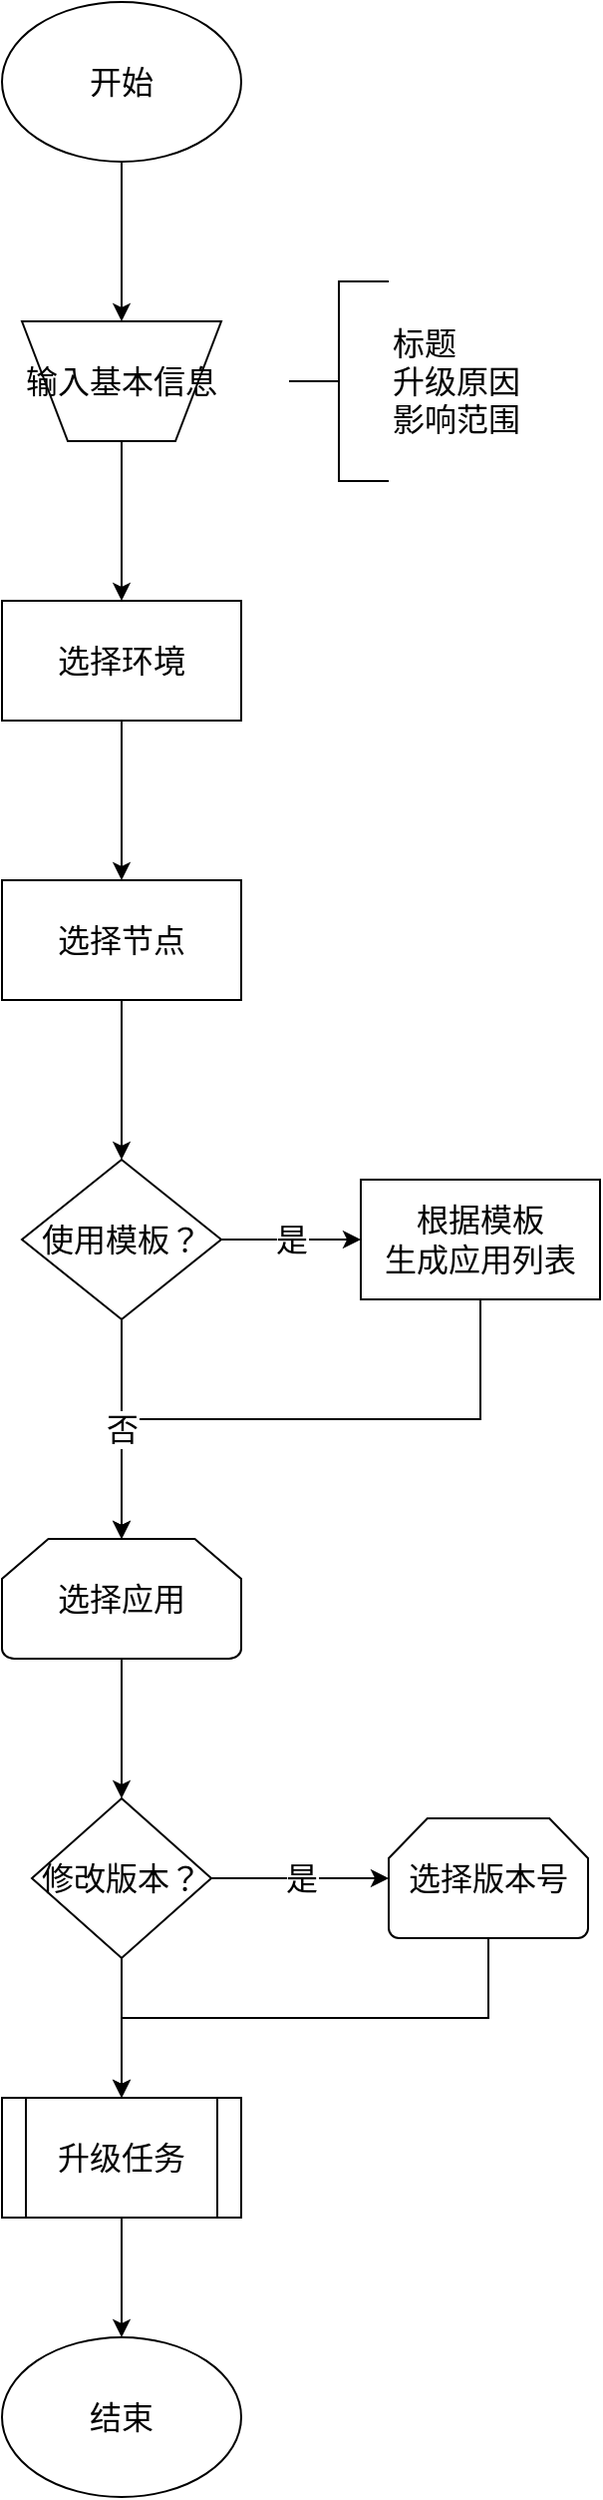 <mxfile version="21.1.8" type="device" pages="2">
  <diagram name="升级工单" id="RPq8gSIenuo_vXk5y5L8">
    <mxGraphModel dx="1434" dy="708" grid="1" gridSize="10" guides="1" tooltips="1" connect="1" arrows="1" fold="1" page="1" pageScale="1" pageWidth="827" pageHeight="1169" math="0" shadow="0">
      <root>
        <mxCell id="0" />
        <mxCell id="1" parent="0" />
        <mxCell id="Y7ef9qzmc2SHpKbBG-G2-1" style="edgeStyle=none;rounded=0;orthogonalLoop=1;jettySize=auto;html=1;strokeWidth=1;fontSize=16;" edge="1" parent="1" source="Y7ef9qzmc2SHpKbBG-G2-2" target="Y7ef9qzmc2SHpKbBG-G2-4">
          <mxGeometry relative="1" as="geometry" />
        </mxCell>
        <mxCell id="Y7ef9qzmc2SHpKbBG-G2-2" value="开始" style="ellipse;whiteSpace=wrap;html=1;strokeWidth=1;fontSize=16;" vertex="1" parent="1">
          <mxGeometry x="270" y="30" width="120" height="80" as="geometry" />
        </mxCell>
        <mxCell id="Y7ef9qzmc2SHpKbBG-G2-3" value="" style="edgeStyle=none;rounded=0;orthogonalLoop=1;jettySize=auto;html=1;strokeWidth=1;fontSize=16;" edge="1" parent="1" source="Y7ef9qzmc2SHpKbBG-G2-4" target="Y7ef9qzmc2SHpKbBG-G2-6">
          <mxGeometry relative="1" as="geometry" />
        </mxCell>
        <mxCell id="Y7ef9qzmc2SHpKbBG-G2-4" value="输入基本信息" style="verticalLabelPosition=middle;verticalAlign=middle;html=1;shape=trapezoid;perimeter=trapezoidPerimeter;whiteSpace=wrap;size=0.23;arcSize=10;flipV=1;labelPosition=center;align=center;strokeWidth=1;fontSize=16;" vertex="1" parent="1">
          <mxGeometry x="280" y="190" width="100" height="60" as="geometry" />
        </mxCell>
        <mxCell id="Y7ef9qzmc2SHpKbBG-G2-5" value="标题&lt;br style=&quot;font-size: 16px;&quot;&gt;升级原因&lt;br style=&quot;font-size: 16px;&quot;&gt;影响范围" style="strokeWidth=1;html=1;shape=mxgraph.flowchart.annotation_2;align=left;labelPosition=right;pointerEvents=1;fontSize=16;" vertex="1" parent="1">
          <mxGeometry x="414" y="170" width="50" height="100" as="geometry" />
        </mxCell>
        <mxCell id="Y7ef9qzmc2SHpKbBG-G2-6" value="选择环境" style="whiteSpace=wrap;html=1;arcSize=10;strokeWidth=1;fontSize=16;" vertex="1" parent="1">
          <mxGeometry x="270" y="330" width="120" height="60" as="geometry" />
        </mxCell>
        <mxCell id="Y7ef9qzmc2SHpKbBG-G2-7" value="是" style="edgeStyle=orthogonalEdgeStyle;rounded=0;orthogonalLoop=1;jettySize=auto;html=1;strokeWidth=1;fontSize=16;" edge="1" parent="1" source="Y7ef9qzmc2SHpKbBG-G2-12" target="Y7ef9qzmc2SHpKbBG-G2-9">
          <mxGeometry relative="1" as="geometry">
            <mxPoint x="230" y="650" as="sourcePoint" />
          </mxGeometry>
        </mxCell>
        <mxCell id="Y7ef9qzmc2SHpKbBG-G2-8" style="edgeStyle=orthogonalEdgeStyle;rounded=0;orthogonalLoop=1;jettySize=auto;html=1;exitX=0.5;exitY=1;exitDx=0;exitDy=0;strokeWidth=1;fontSize=16;" edge="1" parent="1" source="Y7ef9qzmc2SHpKbBG-G2-9" target="Y7ef9qzmc2SHpKbBG-G2-16">
          <mxGeometry relative="1" as="geometry" />
        </mxCell>
        <mxCell id="Y7ef9qzmc2SHpKbBG-G2-9" value="根据模板&lt;br style=&quot;font-size: 16px;&quot;&gt;生成应用列表" style="whiteSpace=wrap;html=1;arcSize=10;strokeWidth=1;fontSize=16;" vertex="1" parent="1">
          <mxGeometry x="450" y="620" width="120" height="60" as="geometry" />
        </mxCell>
        <mxCell id="Y7ef9qzmc2SHpKbBG-G2-10" value="" style="edgeStyle=orthogonalEdgeStyle;rounded=0;orthogonalLoop=1;jettySize=auto;html=1;strokeWidth=1;fontSize=16;" edge="1" parent="1" source="Y7ef9qzmc2SHpKbBG-G2-14" target="Y7ef9qzmc2SHpKbBG-G2-12">
          <mxGeometry relative="1" as="geometry">
            <mxPoint x="330" y="390" as="sourcePoint" />
            <mxPoint x="230" y="540" as="targetPoint" />
          </mxGeometry>
        </mxCell>
        <mxCell id="Y7ef9qzmc2SHpKbBG-G2-11" value="否" style="edgeStyle=orthogonalEdgeStyle;rounded=0;orthogonalLoop=1;jettySize=auto;html=1;strokeWidth=1;fontSize=16;" edge="1" parent="1" source="Y7ef9qzmc2SHpKbBG-G2-12" target="Y7ef9qzmc2SHpKbBG-G2-16">
          <mxGeometry relative="1" as="geometry" />
        </mxCell>
        <mxCell id="Y7ef9qzmc2SHpKbBG-G2-12" value="使用模板？" style="strokeWidth=1;html=1;shape=mxgraph.flowchart.decision;whiteSpace=wrap;fontSize=16;" vertex="1" parent="1">
          <mxGeometry x="280" y="610" width="100" height="80" as="geometry" />
        </mxCell>
        <mxCell id="Y7ef9qzmc2SHpKbBG-G2-13" value="" style="edgeStyle=orthogonalEdgeStyle;rounded=0;orthogonalLoop=1;jettySize=auto;html=1;strokeWidth=1;fontSize=16;" edge="1" parent="1" source="Y7ef9qzmc2SHpKbBG-G2-6" target="Y7ef9qzmc2SHpKbBG-G2-14">
          <mxGeometry relative="1" as="geometry">
            <mxPoint x="330" y="390" as="sourcePoint" />
            <mxPoint x="330" y="510" as="targetPoint" />
          </mxGeometry>
        </mxCell>
        <mxCell id="Y7ef9qzmc2SHpKbBG-G2-14" value="选择节点" style="whiteSpace=wrap;html=1;arcSize=10;strokeWidth=1;fontSize=16;" vertex="1" parent="1">
          <mxGeometry x="270" y="470" width="120" height="60" as="geometry" />
        </mxCell>
        <mxCell id="Y7ef9qzmc2SHpKbBG-G2-15" value="" style="edgeStyle=orthogonalEdgeStyle;rounded=0;orthogonalLoop=1;jettySize=auto;html=1;strokeWidth=1;fontSize=16;" edge="1" parent="1" source="Y7ef9qzmc2SHpKbBG-G2-16" target="Y7ef9qzmc2SHpKbBG-G2-19">
          <mxGeometry relative="1" as="geometry" />
        </mxCell>
        <mxCell id="Y7ef9qzmc2SHpKbBG-G2-16" value="选择应用" style="strokeWidth=1;html=1;shape=mxgraph.flowchart.loop_limit;whiteSpace=wrap;fontSize=16;" vertex="1" parent="1">
          <mxGeometry x="270" y="800" width="120" height="60" as="geometry" />
        </mxCell>
        <mxCell id="Y7ef9qzmc2SHpKbBG-G2-17" value="是" style="edgeStyle=orthogonalEdgeStyle;rounded=0;orthogonalLoop=1;jettySize=auto;html=1;strokeWidth=1;fontSize=16;" edge="1" parent="1" source="Y7ef9qzmc2SHpKbBG-G2-19" target="Y7ef9qzmc2SHpKbBG-G2-21">
          <mxGeometry relative="1" as="geometry" />
        </mxCell>
        <mxCell id="Y7ef9qzmc2SHpKbBG-G2-18" style="edgeStyle=orthogonalEdgeStyle;rounded=0;orthogonalLoop=1;jettySize=auto;html=1;strokeWidth=1;fontSize=16;" edge="1" parent="1" source="Y7ef9qzmc2SHpKbBG-G2-19" target="Y7ef9qzmc2SHpKbBG-G2-24">
          <mxGeometry relative="1" as="geometry" />
        </mxCell>
        <mxCell id="Y7ef9qzmc2SHpKbBG-G2-19" value="修改版本？" style="rhombus;whiteSpace=wrap;html=1;strokeWidth=1;fontSize=16;" vertex="1" parent="1">
          <mxGeometry x="285" y="930" width="90" height="80" as="geometry" />
        </mxCell>
        <mxCell id="Y7ef9qzmc2SHpKbBG-G2-20" style="edgeStyle=orthogonalEdgeStyle;rounded=0;orthogonalLoop=1;jettySize=auto;html=1;exitX=0.5;exitY=1;exitDx=0;exitDy=0;exitPerimeter=0;strokeWidth=1;fontSize=16;" edge="1" parent="1" source="Y7ef9qzmc2SHpKbBG-G2-24" target="Y7ef9qzmc2SHpKbBG-G2-22">
          <mxGeometry relative="1" as="geometry" />
        </mxCell>
        <mxCell id="Y7ef9qzmc2SHpKbBG-G2-21" value="选择版本号" style="strokeWidth=1;html=1;shape=mxgraph.flowchart.loop_limit;whiteSpace=wrap;fontSize=16;" vertex="1" parent="1">
          <mxGeometry x="464" y="940" width="100" height="60" as="geometry" />
        </mxCell>
        <mxCell id="Y7ef9qzmc2SHpKbBG-G2-22" value="结束" style="ellipse;whiteSpace=wrap;html=1;strokeWidth=1;fontSize=16;" vertex="1" parent="1">
          <mxGeometry x="270" y="1200" width="120" height="80" as="geometry" />
        </mxCell>
        <mxCell id="Y7ef9qzmc2SHpKbBG-G2-23" value="" style="edgeStyle=orthogonalEdgeStyle;rounded=0;orthogonalLoop=1;jettySize=auto;html=1;exitX=0.5;exitY=1;exitDx=0;exitDy=0;exitPerimeter=0;strokeWidth=1;fontSize=16;" edge="1" parent="1" source="Y7ef9qzmc2SHpKbBG-G2-21" target="Y7ef9qzmc2SHpKbBG-G2-24">
          <mxGeometry relative="1" as="geometry">
            <mxPoint x="514" y="1000" as="sourcePoint" />
            <mxPoint x="330" y="1200" as="targetPoint" />
          </mxGeometry>
        </mxCell>
        <mxCell id="Y7ef9qzmc2SHpKbBG-G2-24" value="升级任务" style="shape=process;whiteSpace=wrap;html=1;backgroundOutline=1;rounded=0;fontSize=16;" vertex="1" parent="1">
          <mxGeometry x="270" y="1080" width="120" height="60" as="geometry" />
        </mxCell>
      </root>
    </mxGraphModel>
  </diagram>
  <diagram id="jCMowxZgRrtI8zQIR5w4" name="部署任务">
    <mxGraphModel dx="1434" dy="708" grid="1" gridSize="10" guides="1" tooltips="1" connect="1" arrows="1" fold="1" page="1" pageScale="1" pageWidth="827" pageHeight="1169" math="0" shadow="0">
      <root>
        <mxCell id="0" />
        <mxCell id="1" parent="0" />
        <mxCell id="YlPvD_DDPe_moCNlwWsP-1" value="" style="edgeStyle=orthogonalEdgeStyle;rounded=0;orthogonalLoop=1;jettySize=auto;html=1;fontSize=16;" edge="1" parent="1" source="YlPvD_DDPe_moCNlwWsP-2" target="YlPvD_DDPe_moCNlwWsP-4">
          <mxGeometry relative="1" as="geometry" />
        </mxCell>
        <mxCell id="YlPvD_DDPe_moCNlwWsP-2" value="开始" style="ellipse;whiteSpace=wrap;html=1;fontSize=16;" vertex="1" parent="1">
          <mxGeometry x="230" y="20" width="120" height="80" as="geometry" />
        </mxCell>
        <mxCell id="YlPvD_DDPe_moCNlwWsP-3" style="edgeStyle=orthogonalEdgeStyle;rounded=0;orthogonalLoop=1;jettySize=auto;html=1;fontSize=16;" edge="1" parent="1" source="YlPvD_DDPe_moCNlwWsP-4" target="YlPvD_DDPe_moCNlwWsP-6">
          <mxGeometry relative="1" as="geometry" />
        </mxCell>
        <mxCell id="YlPvD_DDPe_moCNlwWsP-4" value="以应用维度&lt;br style=&quot;font-size: 16px;&quot;&gt;生成升级任务" style="whiteSpace=wrap;html=1;fontSize=16;" vertex="1" parent="1">
          <mxGeometry x="230" y="180" width="120" height="60" as="geometry" />
        </mxCell>
        <mxCell id="YlPvD_DDPe_moCNlwWsP-5" value="" style="edgeStyle=orthogonalEdgeStyle;rounded=0;orthogonalLoop=1;jettySize=auto;html=1;fontSize=16;" edge="1" parent="1" source="YlPvD_DDPe_moCNlwWsP-6" target="YlPvD_DDPe_moCNlwWsP-8">
          <mxGeometry relative="1" as="geometry" />
        </mxCell>
        <mxCell id="YlPvD_DDPe_moCNlwWsP-6" value="选择任务" style="verticalLabelPosition=middle;verticalAlign=middle;html=1;shape=trapezoid;perimeter=trapezoidPerimeter;whiteSpace=wrap;size=0.23;arcSize=10;flipV=1;labelPosition=center;align=center;fontSize=16;" vertex="1" parent="1">
          <mxGeometry x="240" y="320" width="100" height="60" as="geometry" />
        </mxCell>
        <mxCell id="YlPvD_DDPe_moCNlwWsP-7" value="" style="edgeStyle=orthogonalEdgeStyle;rounded=0;orthogonalLoop=1;jettySize=auto;html=1;fontSize=16;" edge="1" parent="1" source="YlPvD_DDPe_moCNlwWsP-8" target="YlPvD_DDPe_moCNlwWsP-11">
          <mxGeometry relative="1" as="geometry" />
        </mxCell>
        <mxCell id="YlPvD_DDPe_moCNlwWsP-8" value="操作升级" style="whiteSpace=wrap;html=1;arcSize=10;fontSize=16;" vertex="1" parent="1">
          <mxGeometry x="230" y="460" width="120" height="60" as="geometry" />
        </mxCell>
        <mxCell id="YlPvD_DDPe_moCNlwWsP-9" value="否" style="edgeStyle=orthogonalEdgeStyle;rounded=0;orthogonalLoop=1;jettySize=auto;html=1;fontSize=16;" edge="1" parent="1" source="YlPvD_DDPe_moCNlwWsP-11" target="YlPvD_DDPe_moCNlwWsP-13">
          <mxGeometry relative="1" as="geometry" />
        </mxCell>
        <mxCell id="YlPvD_DDPe_moCNlwWsP-10" value="是" style="edgeStyle=orthogonalEdgeStyle;rounded=0;orthogonalLoop=1;jettySize=auto;html=1;fontSize=16;" edge="1" parent="1" source="YlPvD_DDPe_moCNlwWsP-11" target="YlPvD_DDPe_moCNlwWsP-15">
          <mxGeometry relative="1" as="geometry" />
        </mxCell>
        <mxCell id="YlPvD_DDPe_moCNlwWsP-11" value="成功？" style="rhombus;whiteSpace=wrap;html=1;arcSize=10;fontSize=16;" vertex="1" parent="1">
          <mxGeometry x="250" y="590" width="80" height="80" as="geometry" />
        </mxCell>
        <mxCell id="YlPvD_DDPe_moCNlwWsP-12" value="" style="edgeStyle=orthogonalEdgeStyle;rounded=0;orthogonalLoop=1;jettySize=auto;html=1;strokeWidth=1;fontSize=16;" edge="1" parent="1" source="YlPvD_DDPe_moCNlwWsP-13" target="YlPvD_DDPe_moCNlwWsP-18">
          <mxGeometry relative="1" as="geometry" />
        </mxCell>
        <mxCell id="YlPvD_DDPe_moCNlwWsP-13" value="重试 3 次" style="strokeWidth=1;html=1;shape=mxgraph.flowchart.loop_limit;whiteSpace=wrap;fontSize=16;" vertex="1" parent="1">
          <mxGeometry x="240" y="750" width="100" height="60" as="geometry" />
        </mxCell>
        <mxCell id="YlPvD_DDPe_moCNlwWsP-14" value="" style="edgeStyle=orthogonalEdgeStyle;rounded=0;orthogonalLoop=1;jettySize=auto;html=1;fontSize=16;" edge="1" parent="1" source="YlPvD_DDPe_moCNlwWsP-15" target="YlPvD_DDPe_moCNlwWsP-24">
          <mxGeometry relative="1" as="geometry" />
        </mxCell>
        <mxCell id="YlPvD_DDPe_moCNlwWsP-15" value="任务详情" style="whiteSpace=wrap;html=1;arcSize=10;fontSize=16;" vertex="1" parent="1">
          <mxGeometry x="420" y="600" width="120" height="60" as="geometry" />
        </mxCell>
        <mxCell id="YlPvD_DDPe_moCNlwWsP-16" value="否" style="edgeStyle=orthogonalEdgeStyle;rounded=0;orthogonalLoop=1;jettySize=auto;html=1;strokeWidth=1;fontSize=16;" edge="1" parent="1" source="YlPvD_DDPe_moCNlwWsP-18" target="YlPvD_DDPe_moCNlwWsP-20">
          <mxGeometry relative="1" as="geometry" />
        </mxCell>
        <mxCell id="YlPvD_DDPe_moCNlwWsP-17" value="是" style="edgeStyle=orthogonalEdgeStyle;rounded=0;orthogonalLoop=1;jettySize=auto;html=1;fontSize=16;" edge="1" parent="1" source="YlPvD_DDPe_moCNlwWsP-18" target="YlPvD_DDPe_moCNlwWsP-15">
          <mxGeometry relative="1" as="geometry" />
        </mxCell>
        <mxCell id="YlPvD_DDPe_moCNlwWsP-18" value="成功？" style="rhombus;whiteSpace=wrap;html=1;strokeWidth=1;fontSize=16;" vertex="1" parent="1">
          <mxGeometry x="440" y="740" width="80" height="80" as="geometry" />
        </mxCell>
        <mxCell id="YlPvD_DDPe_moCNlwWsP-19" style="edgeStyle=orthogonalEdgeStyle;rounded=0;orthogonalLoop=1;jettySize=auto;html=1;fontSize=16;" edge="1" parent="1" source="YlPvD_DDPe_moCNlwWsP-20" target="YlPvD_DDPe_moCNlwWsP-21">
          <mxGeometry relative="1" as="geometry" />
        </mxCell>
        <mxCell id="YlPvD_DDPe_moCNlwWsP-20" value="回滚" style="whiteSpace=wrap;html=1;strokeWidth=1;fontSize=16;" vertex="1" parent="1">
          <mxGeometry x="420" y="910" width="120" height="60" as="geometry" />
        </mxCell>
        <mxCell id="YlPvD_DDPe_moCNlwWsP-21" value="结束" style="ellipse;whiteSpace=wrap;html=1;fontSize=16;" vertex="1" parent="1">
          <mxGeometry x="420" y="1040" width="120" height="80" as="geometry" />
        </mxCell>
        <mxCell id="YlPvD_DDPe_moCNlwWsP-22" value="失败" style="edgeStyle=orthogonalEdgeStyle;rounded=0;orthogonalLoop=1;jettySize=auto;html=1;fontSize=16;" edge="1" parent="1" source="YlPvD_DDPe_moCNlwWsP-24" target="YlPvD_DDPe_moCNlwWsP-26">
          <mxGeometry relative="1" as="geometry" />
        </mxCell>
        <mxCell id="YlPvD_DDPe_moCNlwWsP-23" value="运行中" style="edgeStyle=orthogonalEdgeStyle;rounded=0;orthogonalLoop=1;jettySize=auto;html=1;fontSize=16;" edge="1" parent="1" source="YlPvD_DDPe_moCNlwWsP-24" target="YlPvD_DDPe_moCNlwWsP-28">
          <mxGeometry relative="1" as="geometry" />
        </mxCell>
        <mxCell id="YlPvD_DDPe_moCNlwWsP-24" value="容器状态？" style="rhombus;whiteSpace=wrap;html=1;arcSize=10;fontSize=16;" vertex="1" parent="1">
          <mxGeometry x="635" y="590" width="90" height="80" as="geometry" />
        </mxCell>
        <mxCell id="YlPvD_DDPe_moCNlwWsP-25" style="edgeStyle=orthogonalEdgeStyle;rounded=0;orthogonalLoop=1;jettySize=auto;html=1;fontSize=16;" edge="1" parent="1" source="YlPvD_DDPe_moCNlwWsP-26" target="YlPvD_DDPe_moCNlwWsP-27">
          <mxGeometry relative="1" as="geometry" />
        </mxCell>
        <mxCell id="YlPvD_DDPe_moCNlwWsP-26" value="排查错误" style="whiteSpace=wrap;html=1;arcSize=10;fontSize=16;" vertex="1" parent="1">
          <mxGeometry x="620" y="760" width="120" height="60" as="geometry" />
        </mxCell>
        <mxCell id="YlPvD_DDPe_moCNlwWsP-27" value="结束" style="ellipse;whiteSpace=wrap;html=1;fontSize=16;" vertex="1" parent="1">
          <mxGeometry x="620" y="890" width="120" height="80" as="geometry" />
        </mxCell>
        <mxCell id="YlPvD_DDPe_moCNlwWsP-28" value="结束" style="ellipse;whiteSpace=wrap;html=1;fontSize=16;" vertex="1" parent="1">
          <mxGeometry x="820" y="590" width="120" height="80" as="geometry" />
        </mxCell>
      </root>
    </mxGraphModel>
  </diagram>
</mxfile>
